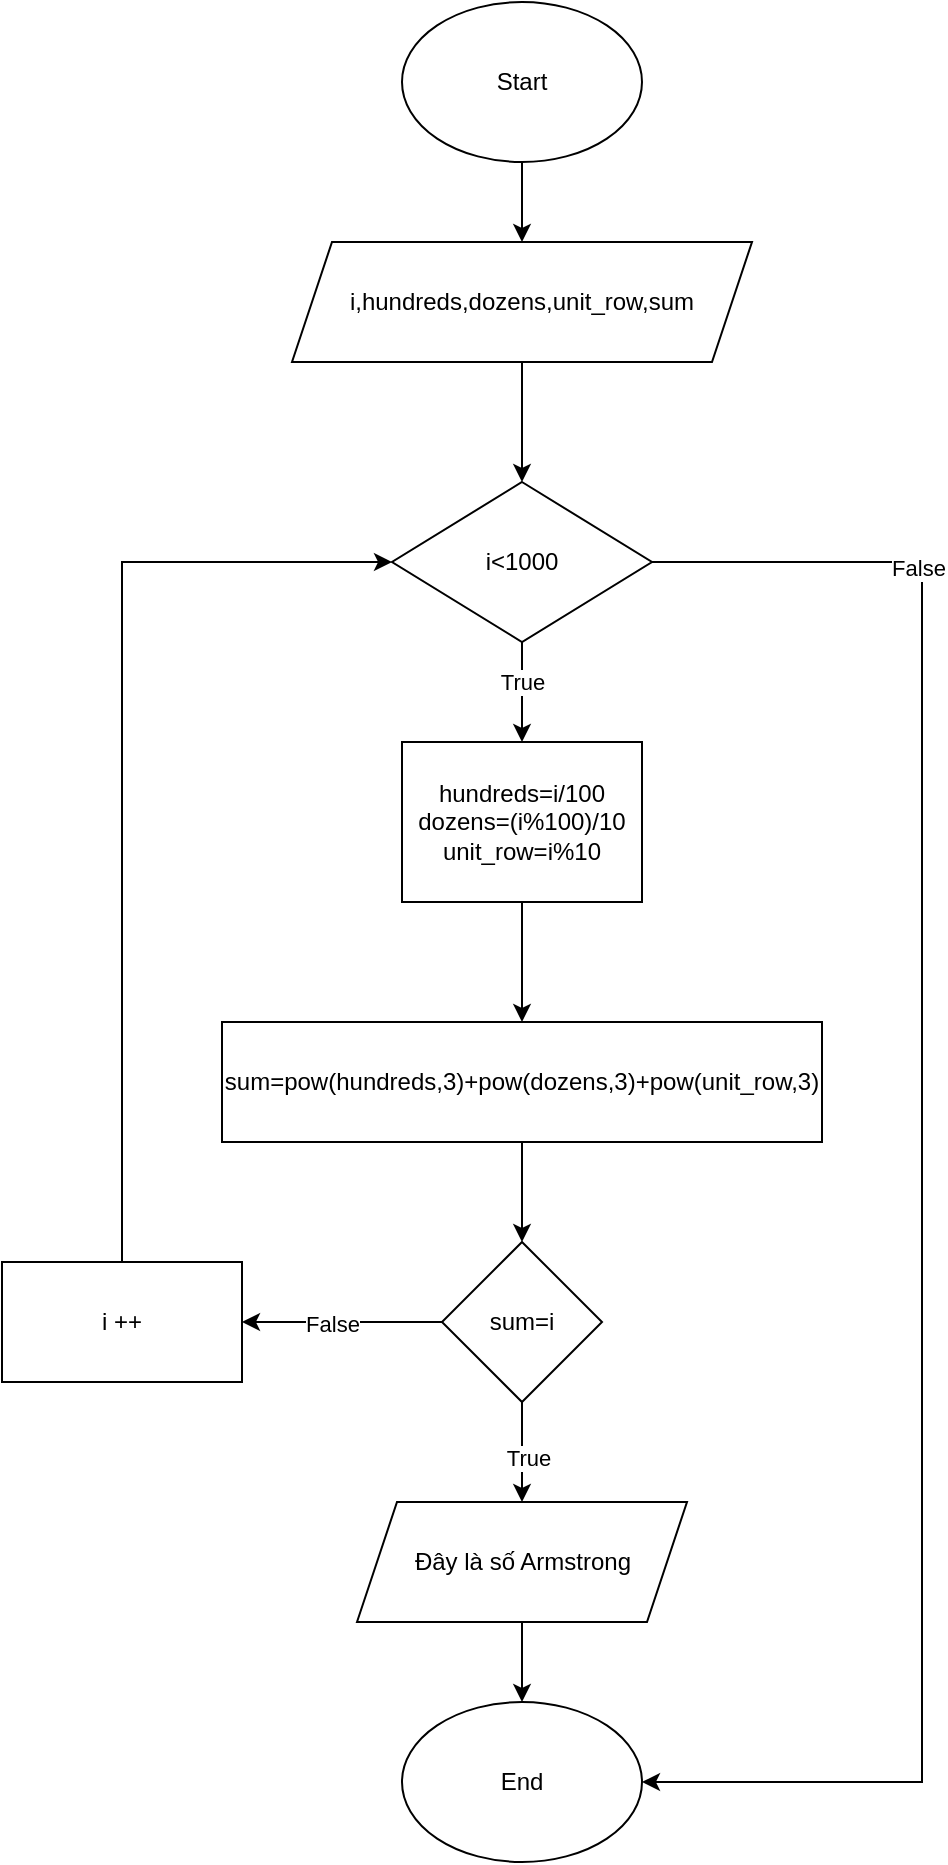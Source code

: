 <mxfile version="22.1.2" type="onedrive">
  <diagram name="Trang-1" id="v45n8XHAO7zRTsK39I99">
    <mxGraphModel dx="1248" dy="636" grid="1" gridSize="10" guides="1" tooltips="1" connect="1" arrows="1" fold="1" page="1" pageScale="1" pageWidth="827" pageHeight="1169" math="0" shadow="0">
      <root>
        <mxCell id="0" />
        <mxCell id="1" parent="0" />
        <mxCell id="nud9Zah3H-Cf92x_4qjX-2" style="edgeStyle=orthogonalEdgeStyle;rounded=0;orthogonalLoop=1;jettySize=auto;html=1;" edge="1" parent="1" source="nud9Zah3H-Cf92x_4qjX-1" target="nud9Zah3H-Cf92x_4qjX-3">
          <mxGeometry relative="1" as="geometry">
            <mxPoint x="390" y="170" as="targetPoint" />
          </mxGeometry>
        </mxCell>
        <mxCell id="nud9Zah3H-Cf92x_4qjX-1" value="Start" style="ellipse;whiteSpace=wrap;html=1;" vertex="1" parent="1">
          <mxGeometry x="330" y="40" width="120" height="80" as="geometry" />
        </mxCell>
        <mxCell id="nud9Zah3H-Cf92x_4qjX-4" style="edgeStyle=orthogonalEdgeStyle;rounded=0;orthogonalLoop=1;jettySize=auto;html=1;" edge="1" parent="1" source="nud9Zah3H-Cf92x_4qjX-3">
          <mxGeometry relative="1" as="geometry">
            <mxPoint x="390" y="280" as="targetPoint" />
          </mxGeometry>
        </mxCell>
        <mxCell id="nud9Zah3H-Cf92x_4qjX-3" value="i,hundreds,dozens,unit_row,sum" style="shape=parallelogram;perimeter=parallelogramPerimeter;whiteSpace=wrap;html=1;fixedSize=1;" vertex="1" parent="1">
          <mxGeometry x="275" y="160" width="230" height="60" as="geometry" />
        </mxCell>
        <mxCell id="nud9Zah3H-Cf92x_4qjX-6" style="edgeStyle=orthogonalEdgeStyle;rounded=0;orthogonalLoop=1;jettySize=auto;html=1;" edge="1" parent="1" source="nud9Zah3H-Cf92x_4qjX-5">
          <mxGeometry relative="1" as="geometry">
            <mxPoint x="390" y="410" as="targetPoint" />
          </mxGeometry>
        </mxCell>
        <mxCell id="nud9Zah3H-Cf92x_4qjX-7" value="True" style="edgeLabel;html=1;align=center;verticalAlign=middle;resizable=0;points=[];" vertex="1" connectable="0" parent="nud9Zah3H-Cf92x_4qjX-6">
          <mxGeometry x="-0.221" relative="1" as="geometry">
            <mxPoint as="offset" />
          </mxGeometry>
        </mxCell>
        <mxCell id="nud9Zah3H-Cf92x_4qjX-8" style="edgeStyle=orthogonalEdgeStyle;rounded=0;orthogonalLoop=1;jettySize=auto;html=1;entryX=1;entryY=0.5;entryDx=0;entryDy=0;" edge="1" parent="1" source="nud9Zah3H-Cf92x_4qjX-5" target="nud9Zah3H-Cf92x_4qjX-26">
          <mxGeometry relative="1" as="geometry">
            <mxPoint x="590" y="560" as="targetPoint" />
            <Array as="points">
              <mxPoint x="590" y="320" />
              <mxPoint x="590" y="930" />
            </Array>
          </mxGeometry>
        </mxCell>
        <mxCell id="nud9Zah3H-Cf92x_4qjX-27" value="False" style="edgeLabel;html=1;align=center;verticalAlign=middle;resizable=0;points=[];" vertex="1" connectable="0" parent="nud9Zah3H-Cf92x_4qjX-8">
          <mxGeometry x="-0.689" y="-2" relative="1" as="geometry">
            <mxPoint as="offset" />
          </mxGeometry>
        </mxCell>
        <mxCell id="nud9Zah3H-Cf92x_4qjX-5" value="i&amp;lt;1000" style="rhombus;whiteSpace=wrap;html=1;" vertex="1" parent="1">
          <mxGeometry x="325" y="280" width="130" height="80" as="geometry" />
        </mxCell>
        <mxCell id="nud9Zah3H-Cf92x_4qjX-11" style="edgeStyle=orthogonalEdgeStyle;rounded=0;orthogonalLoop=1;jettySize=auto;html=1;" edge="1" parent="1" source="nud9Zah3H-Cf92x_4qjX-10">
          <mxGeometry relative="1" as="geometry">
            <mxPoint x="390" y="550" as="targetPoint" />
          </mxGeometry>
        </mxCell>
        <mxCell id="nud9Zah3H-Cf92x_4qjX-10" value="hundreds=i/100&lt;br&gt;dozens=(i%100)/10&lt;br&gt;unit_row=i%10" style="rounded=0;whiteSpace=wrap;html=1;" vertex="1" parent="1">
          <mxGeometry x="330" y="410" width="120" height="80" as="geometry" />
        </mxCell>
        <mxCell id="nud9Zah3H-Cf92x_4qjX-14" style="edgeStyle=orthogonalEdgeStyle;rounded=0;orthogonalLoop=1;jettySize=auto;html=1;" edge="1" parent="1" source="nud9Zah3H-Cf92x_4qjX-12" target="nud9Zah3H-Cf92x_4qjX-15">
          <mxGeometry relative="1" as="geometry">
            <mxPoint x="390" y="650" as="targetPoint" />
          </mxGeometry>
        </mxCell>
        <mxCell id="nud9Zah3H-Cf92x_4qjX-12" value="sum=pow(hundreds,3)+pow(dozens,3)+pow(unit_row,3)" style="rounded=0;whiteSpace=wrap;html=1;" vertex="1" parent="1">
          <mxGeometry x="240" y="550" width="300" height="60" as="geometry" />
        </mxCell>
        <mxCell id="nud9Zah3H-Cf92x_4qjX-16" style="edgeStyle=orthogonalEdgeStyle;rounded=0;orthogonalLoop=1;jettySize=auto;html=1;" edge="1" parent="1" source="nud9Zah3H-Cf92x_4qjX-15">
          <mxGeometry relative="1" as="geometry">
            <mxPoint x="390" y="790" as="targetPoint" />
          </mxGeometry>
        </mxCell>
        <mxCell id="nud9Zah3H-Cf92x_4qjX-17" value="True" style="edgeLabel;html=1;align=center;verticalAlign=middle;resizable=0;points=[];" vertex="1" connectable="0" parent="nud9Zah3H-Cf92x_4qjX-16">
          <mxGeometry x="0.114" y="2" relative="1" as="geometry">
            <mxPoint as="offset" />
          </mxGeometry>
        </mxCell>
        <mxCell id="nud9Zah3H-Cf92x_4qjX-22" style="edgeStyle=orthogonalEdgeStyle;rounded=0;orthogonalLoop=1;jettySize=auto;html=1;" edge="1" parent="1" source="nud9Zah3H-Cf92x_4qjX-15">
          <mxGeometry relative="1" as="geometry">
            <mxPoint x="250" y="700" as="targetPoint" />
          </mxGeometry>
        </mxCell>
        <mxCell id="nud9Zah3H-Cf92x_4qjX-23" value="False" style="edgeLabel;html=1;align=center;verticalAlign=middle;resizable=0;points=[];" vertex="1" connectable="0" parent="nud9Zah3H-Cf92x_4qjX-22">
          <mxGeometry x="0.114" relative="1" as="geometry">
            <mxPoint as="offset" />
          </mxGeometry>
        </mxCell>
        <mxCell id="nud9Zah3H-Cf92x_4qjX-15" value="sum=i" style="rhombus;whiteSpace=wrap;html=1;" vertex="1" parent="1">
          <mxGeometry x="350" y="660" width="80" height="80" as="geometry" />
        </mxCell>
        <mxCell id="nud9Zah3H-Cf92x_4qjX-25" style="edgeStyle=orthogonalEdgeStyle;rounded=0;orthogonalLoop=1;jettySize=auto;html=1;" edge="1" parent="1" source="nud9Zah3H-Cf92x_4qjX-18" target="nud9Zah3H-Cf92x_4qjX-26">
          <mxGeometry relative="1" as="geometry">
            <mxPoint x="390" y="910" as="targetPoint" />
          </mxGeometry>
        </mxCell>
        <mxCell id="nud9Zah3H-Cf92x_4qjX-18" value="Đây là số Armstrong" style="shape=parallelogram;perimeter=parallelogramPerimeter;whiteSpace=wrap;html=1;fixedSize=1;" vertex="1" parent="1">
          <mxGeometry x="307.5" y="790" width="165" height="60" as="geometry" />
        </mxCell>
        <mxCell id="nud9Zah3H-Cf92x_4qjX-24" style="edgeStyle=orthogonalEdgeStyle;rounded=0;orthogonalLoop=1;jettySize=auto;html=1;entryX=0;entryY=0.5;entryDx=0;entryDy=0;" edge="1" parent="1" source="nud9Zah3H-Cf92x_4qjX-21" target="nud9Zah3H-Cf92x_4qjX-5">
          <mxGeometry relative="1" as="geometry">
            <Array as="points">
              <mxPoint x="190" y="320" />
            </Array>
          </mxGeometry>
        </mxCell>
        <mxCell id="nud9Zah3H-Cf92x_4qjX-21" value="i ++" style="rounded=0;whiteSpace=wrap;html=1;" vertex="1" parent="1">
          <mxGeometry x="130" y="670" width="120" height="60" as="geometry" />
        </mxCell>
        <mxCell id="nud9Zah3H-Cf92x_4qjX-26" value="End" style="ellipse;whiteSpace=wrap;html=1;" vertex="1" parent="1">
          <mxGeometry x="330" y="890" width="120" height="80" as="geometry" />
        </mxCell>
      </root>
    </mxGraphModel>
  </diagram>
</mxfile>

